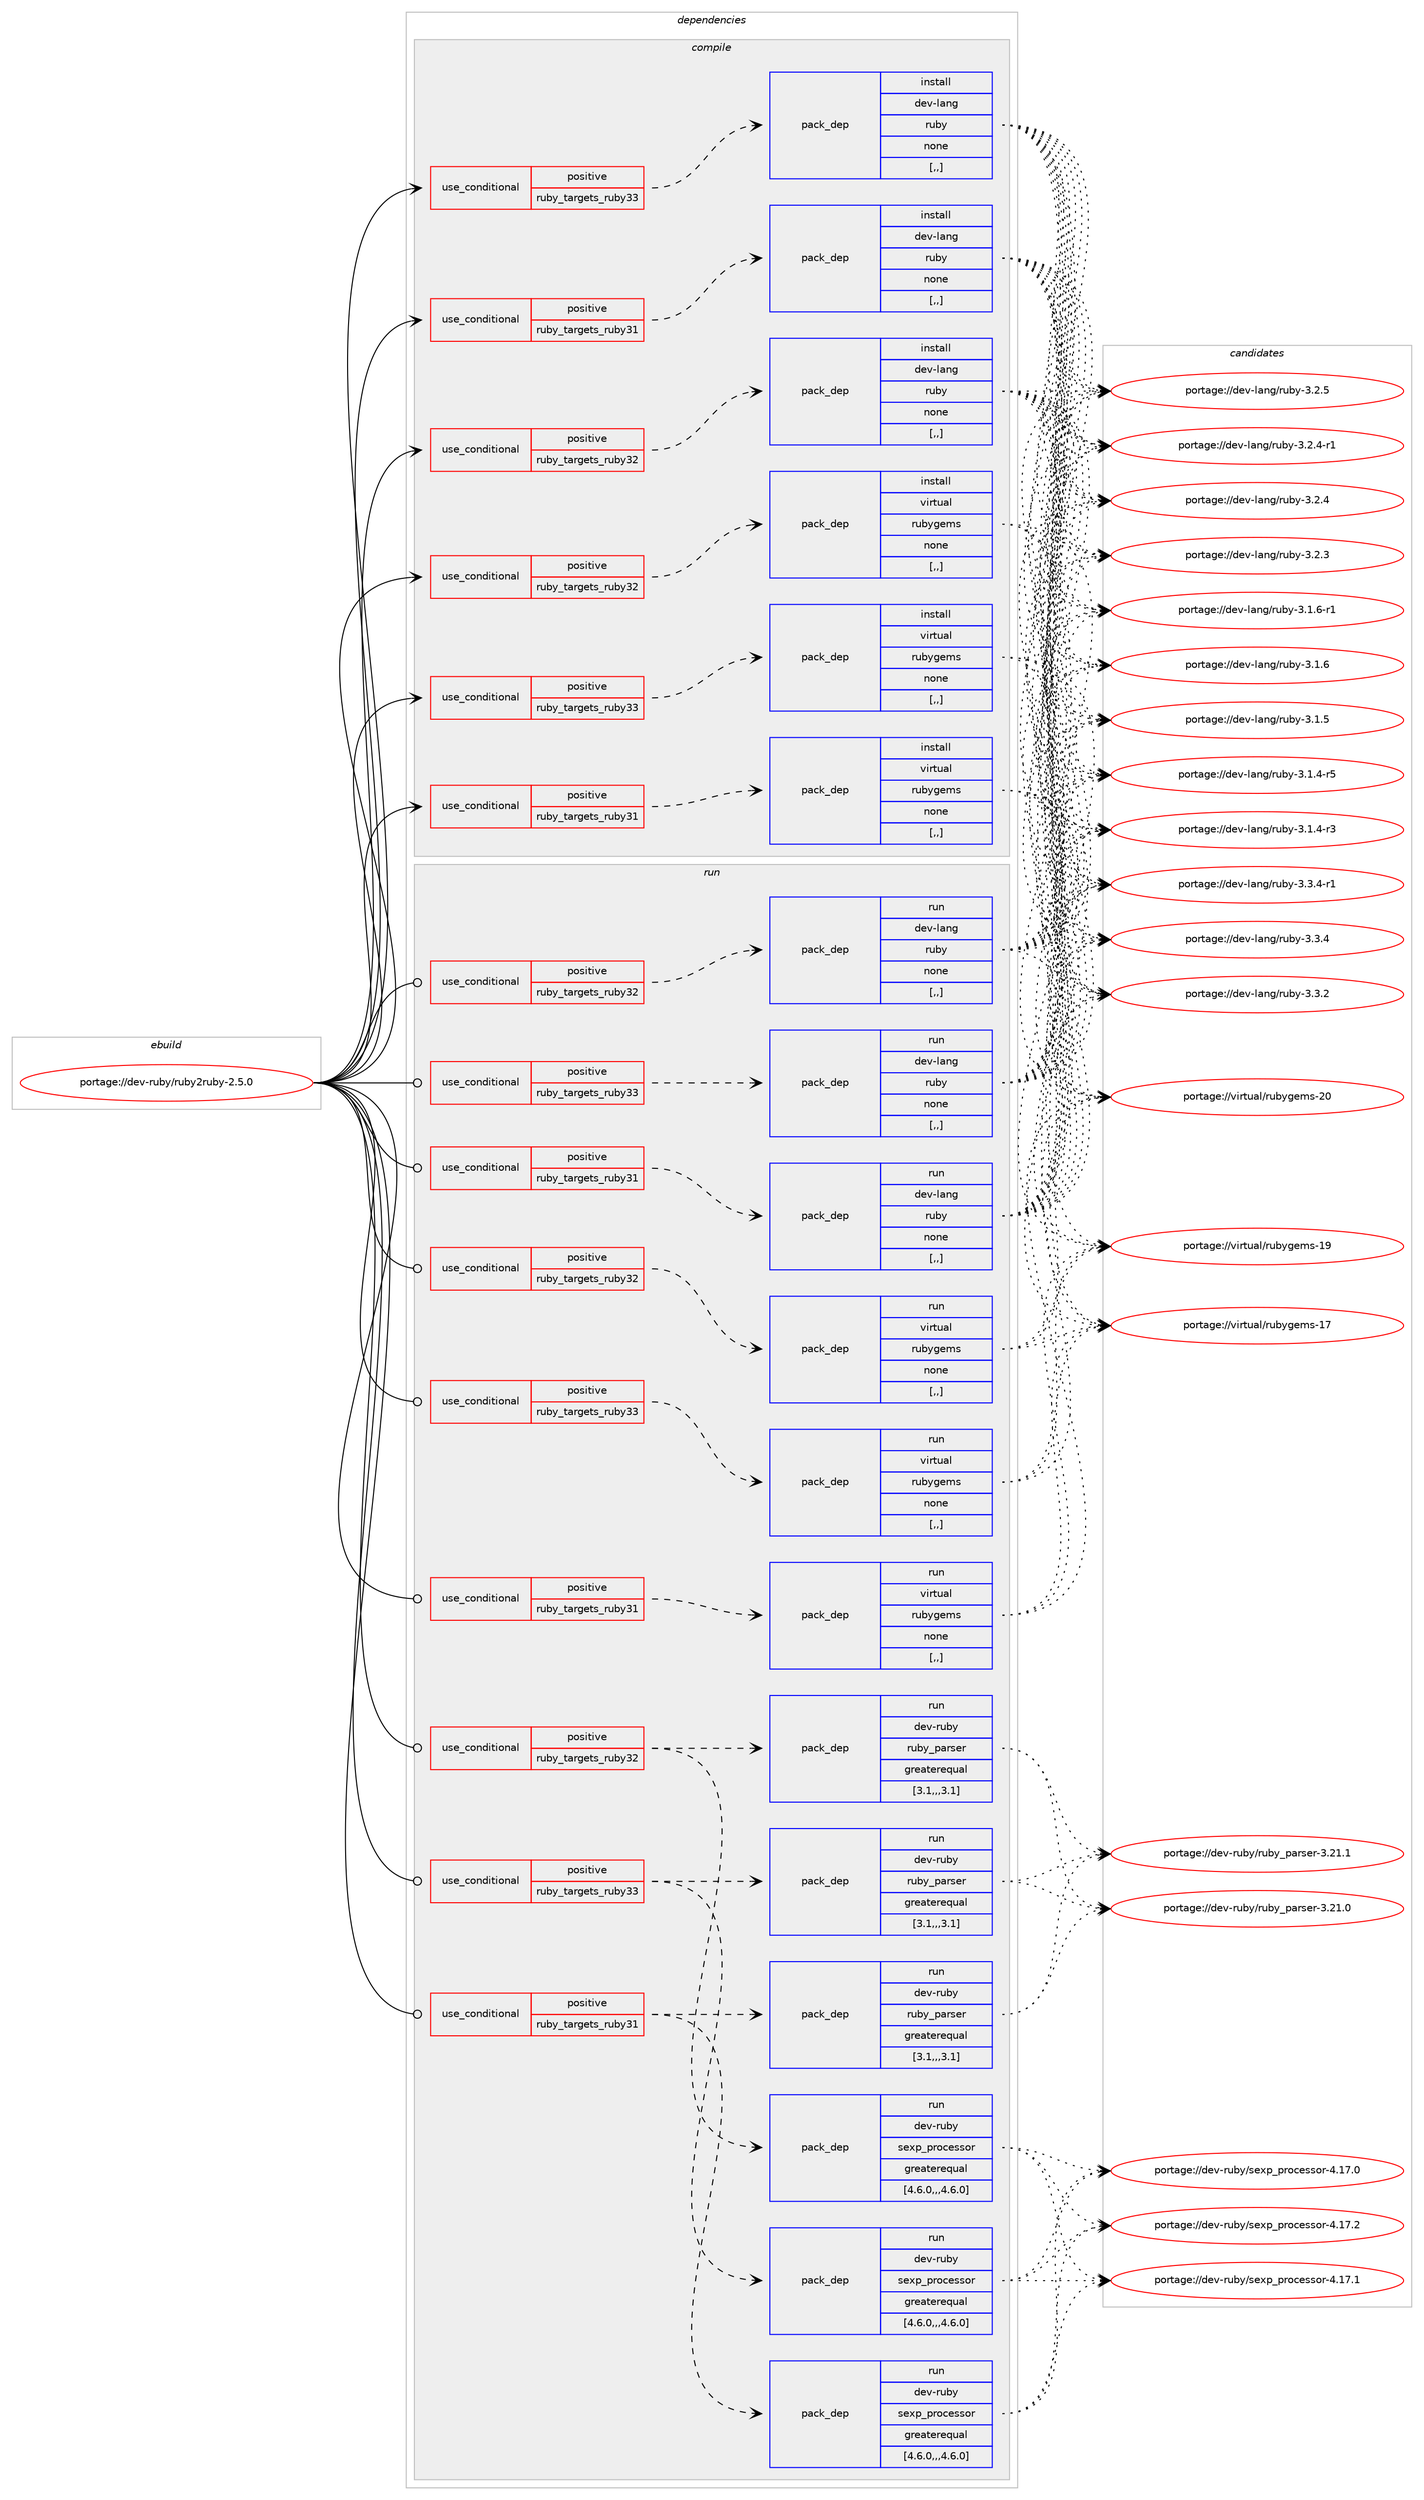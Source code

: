 digraph prolog {

# *************
# Graph options
# *************

newrank=true;
concentrate=true;
compound=true;
graph [rankdir=LR,fontname=Helvetica,fontsize=10,ranksep=1.5];#, ranksep=2.5, nodesep=0.2];
edge  [arrowhead=vee];
node  [fontname=Helvetica,fontsize=10];

# **********
# The ebuild
# **********

subgraph cluster_leftcol {
color=gray;
label=<<i>ebuild</i>>;
id [label="portage://dev-ruby/ruby2ruby-2.5.0", color=red, width=4, href="../dev-ruby/ruby2ruby-2.5.0.svg"];
}

# ****************
# The dependencies
# ****************

subgraph cluster_midcol {
color=gray;
label=<<i>dependencies</i>>;
subgraph cluster_compile {
fillcolor="#eeeeee";
style=filled;
label=<<i>compile</i>>;
subgraph cond55770 {
dependency201474 [label=<<TABLE BORDER="0" CELLBORDER="1" CELLSPACING="0" CELLPADDING="4"><TR><TD ROWSPAN="3" CELLPADDING="10">use_conditional</TD></TR><TR><TD>positive</TD></TR><TR><TD>ruby_targets_ruby31</TD></TR></TABLE>>, shape=none, color=red];
subgraph pack144322 {
dependency201475 [label=<<TABLE BORDER="0" CELLBORDER="1" CELLSPACING="0" CELLPADDING="4" WIDTH="220"><TR><TD ROWSPAN="6" CELLPADDING="30">pack_dep</TD></TR><TR><TD WIDTH="110">install</TD></TR><TR><TD>dev-lang</TD></TR><TR><TD>ruby</TD></TR><TR><TD>none</TD></TR><TR><TD>[,,]</TD></TR></TABLE>>, shape=none, color=blue];
}
dependency201474:e -> dependency201475:w [weight=20,style="dashed",arrowhead="vee"];
}
id:e -> dependency201474:w [weight=20,style="solid",arrowhead="vee"];
subgraph cond55771 {
dependency201476 [label=<<TABLE BORDER="0" CELLBORDER="1" CELLSPACING="0" CELLPADDING="4"><TR><TD ROWSPAN="3" CELLPADDING="10">use_conditional</TD></TR><TR><TD>positive</TD></TR><TR><TD>ruby_targets_ruby31</TD></TR></TABLE>>, shape=none, color=red];
subgraph pack144323 {
dependency201477 [label=<<TABLE BORDER="0" CELLBORDER="1" CELLSPACING="0" CELLPADDING="4" WIDTH="220"><TR><TD ROWSPAN="6" CELLPADDING="30">pack_dep</TD></TR><TR><TD WIDTH="110">install</TD></TR><TR><TD>virtual</TD></TR><TR><TD>rubygems</TD></TR><TR><TD>none</TD></TR><TR><TD>[,,]</TD></TR></TABLE>>, shape=none, color=blue];
}
dependency201476:e -> dependency201477:w [weight=20,style="dashed",arrowhead="vee"];
}
id:e -> dependency201476:w [weight=20,style="solid",arrowhead="vee"];
subgraph cond55772 {
dependency201478 [label=<<TABLE BORDER="0" CELLBORDER="1" CELLSPACING="0" CELLPADDING="4"><TR><TD ROWSPAN="3" CELLPADDING="10">use_conditional</TD></TR><TR><TD>positive</TD></TR><TR><TD>ruby_targets_ruby32</TD></TR></TABLE>>, shape=none, color=red];
subgraph pack144324 {
dependency201479 [label=<<TABLE BORDER="0" CELLBORDER="1" CELLSPACING="0" CELLPADDING="4" WIDTH="220"><TR><TD ROWSPAN="6" CELLPADDING="30">pack_dep</TD></TR><TR><TD WIDTH="110">install</TD></TR><TR><TD>dev-lang</TD></TR><TR><TD>ruby</TD></TR><TR><TD>none</TD></TR><TR><TD>[,,]</TD></TR></TABLE>>, shape=none, color=blue];
}
dependency201478:e -> dependency201479:w [weight=20,style="dashed",arrowhead="vee"];
}
id:e -> dependency201478:w [weight=20,style="solid",arrowhead="vee"];
subgraph cond55773 {
dependency201480 [label=<<TABLE BORDER="0" CELLBORDER="1" CELLSPACING="0" CELLPADDING="4"><TR><TD ROWSPAN="3" CELLPADDING="10">use_conditional</TD></TR><TR><TD>positive</TD></TR><TR><TD>ruby_targets_ruby32</TD></TR></TABLE>>, shape=none, color=red];
subgraph pack144325 {
dependency201481 [label=<<TABLE BORDER="0" CELLBORDER="1" CELLSPACING="0" CELLPADDING="4" WIDTH="220"><TR><TD ROWSPAN="6" CELLPADDING="30">pack_dep</TD></TR><TR><TD WIDTH="110">install</TD></TR><TR><TD>virtual</TD></TR><TR><TD>rubygems</TD></TR><TR><TD>none</TD></TR><TR><TD>[,,]</TD></TR></TABLE>>, shape=none, color=blue];
}
dependency201480:e -> dependency201481:w [weight=20,style="dashed",arrowhead="vee"];
}
id:e -> dependency201480:w [weight=20,style="solid",arrowhead="vee"];
subgraph cond55774 {
dependency201482 [label=<<TABLE BORDER="0" CELLBORDER="1" CELLSPACING="0" CELLPADDING="4"><TR><TD ROWSPAN="3" CELLPADDING="10">use_conditional</TD></TR><TR><TD>positive</TD></TR><TR><TD>ruby_targets_ruby33</TD></TR></TABLE>>, shape=none, color=red];
subgraph pack144326 {
dependency201483 [label=<<TABLE BORDER="0" CELLBORDER="1" CELLSPACING="0" CELLPADDING="4" WIDTH="220"><TR><TD ROWSPAN="6" CELLPADDING="30">pack_dep</TD></TR><TR><TD WIDTH="110">install</TD></TR><TR><TD>dev-lang</TD></TR><TR><TD>ruby</TD></TR><TR><TD>none</TD></TR><TR><TD>[,,]</TD></TR></TABLE>>, shape=none, color=blue];
}
dependency201482:e -> dependency201483:w [weight=20,style="dashed",arrowhead="vee"];
}
id:e -> dependency201482:w [weight=20,style="solid",arrowhead="vee"];
subgraph cond55775 {
dependency201484 [label=<<TABLE BORDER="0" CELLBORDER="1" CELLSPACING="0" CELLPADDING="4"><TR><TD ROWSPAN="3" CELLPADDING="10">use_conditional</TD></TR><TR><TD>positive</TD></TR><TR><TD>ruby_targets_ruby33</TD></TR></TABLE>>, shape=none, color=red];
subgraph pack144327 {
dependency201485 [label=<<TABLE BORDER="0" CELLBORDER="1" CELLSPACING="0" CELLPADDING="4" WIDTH="220"><TR><TD ROWSPAN="6" CELLPADDING="30">pack_dep</TD></TR><TR><TD WIDTH="110">install</TD></TR><TR><TD>virtual</TD></TR><TR><TD>rubygems</TD></TR><TR><TD>none</TD></TR><TR><TD>[,,]</TD></TR></TABLE>>, shape=none, color=blue];
}
dependency201484:e -> dependency201485:w [weight=20,style="dashed",arrowhead="vee"];
}
id:e -> dependency201484:w [weight=20,style="solid",arrowhead="vee"];
}
subgraph cluster_compileandrun {
fillcolor="#eeeeee";
style=filled;
label=<<i>compile and run</i>>;
}
subgraph cluster_run {
fillcolor="#eeeeee";
style=filled;
label=<<i>run</i>>;
subgraph cond55776 {
dependency201486 [label=<<TABLE BORDER="0" CELLBORDER="1" CELLSPACING="0" CELLPADDING="4"><TR><TD ROWSPAN="3" CELLPADDING="10">use_conditional</TD></TR><TR><TD>positive</TD></TR><TR><TD>ruby_targets_ruby31</TD></TR></TABLE>>, shape=none, color=red];
subgraph pack144328 {
dependency201487 [label=<<TABLE BORDER="0" CELLBORDER="1" CELLSPACING="0" CELLPADDING="4" WIDTH="220"><TR><TD ROWSPAN="6" CELLPADDING="30">pack_dep</TD></TR><TR><TD WIDTH="110">run</TD></TR><TR><TD>dev-lang</TD></TR><TR><TD>ruby</TD></TR><TR><TD>none</TD></TR><TR><TD>[,,]</TD></TR></TABLE>>, shape=none, color=blue];
}
dependency201486:e -> dependency201487:w [weight=20,style="dashed",arrowhead="vee"];
}
id:e -> dependency201486:w [weight=20,style="solid",arrowhead="odot"];
subgraph cond55777 {
dependency201488 [label=<<TABLE BORDER="0" CELLBORDER="1" CELLSPACING="0" CELLPADDING="4"><TR><TD ROWSPAN="3" CELLPADDING="10">use_conditional</TD></TR><TR><TD>positive</TD></TR><TR><TD>ruby_targets_ruby31</TD></TR></TABLE>>, shape=none, color=red];
subgraph pack144329 {
dependency201489 [label=<<TABLE BORDER="0" CELLBORDER="1" CELLSPACING="0" CELLPADDING="4" WIDTH="220"><TR><TD ROWSPAN="6" CELLPADDING="30">pack_dep</TD></TR><TR><TD WIDTH="110">run</TD></TR><TR><TD>dev-ruby</TD></TR><TR><TD>sexp_processor</TD></TR><TR><TD>greaterequal</TD></TR><TR><TD>[4.6.0,,,4.6.0]</TD></TR></TABLE>>, shape=none, color=blue];
}
dependency201488:e -> dependency201489:w [weight=20,style="dashed",arrowhead="vee"];
subgraph pack144330 {
dependency201490 [label=<<TABLE BORDER="0" CELLBORDER="1" CELLSPACING="0" CELLPADDING="4" WIDTH="220"><TR><TD ROWSPAN="6" CELLPADDING="30">pack_dep</TD></TR><TR><TD WIDTH="110">run</TD></TR><TR><TD>dev-ruby</TD></TR><TR><TD>ruby_parser</TD></TR><TR><TD>greaterequal</TD></TR><TR><TD>[3.1,,,3.1]</TD></TR></TABLE>>, shape=none, color=blue];
}
dependency201488:e -> dependency201490:w [weight=20,style="dashed",arrowhead="vee"];
}
id:e -> dependency201488:w [weight=20,style="solid",arrowhead="odot"];
subgraph cond55778 {
dependency201491 [label=<<TABLE BORDER="0" CELLBORDER="1" CELLSPACING="0" CELLPADDING="4"><TR><TD ROWSPAN="3" CELLPADDING="10">use_conditional</TD></TR><TR><TD>positive</TD></TR><TR><TD>ruby_targets_ruby31</TD></TR></TABLE>>, shape=none, color=red];
subgraph pack144331 {
dependency201492 [label=<<TABLE BORDER="0" CELLBORDER="1" CELLSPACING="0" CELLPADDING="4" WIDTH="220"><TR><TD ROWSPAN="6" CELLPADDING="30">pack_dep</TD></TR><TR><TD WIDTH="110">run</TD></TR><TR><TD>virtual</TD></TR><TR><TD>rubygems</TD></TR><TR><TD>none</TD></TR><TR><TD>[,,]</TD></TR></TABLE>>, shape=none, color=blue];
}
dependency201491:e -> dependency201492:w [weight=20,style="dashed",arrowhead="vee"];
}
id:e -> dependency201491:w [weight=20,style="solid",arrowhead="odot"];
subgraph cond55779 {
dependency201493 [label=<<TABLE BORDER="0" CELLBORDER="1" CELLSPACING="0" CELLPADDING="4"><TR><TD ROWSPAN="3" CELLPADDING="10">use_conditional</TD></TR><TR><TD>positive</TD></TR><TR><TD>ruby_targets_ruby32</TD></TR></TABLE>>, shape=none, color=red];
subgraph pack144332 {
dependency201494 [label=<<TABLE BORDER="0" CELLBORDER="1" CELLSPACING="0" CELLPADDING="4" WIDTH="220"><TR><TD ROWSPAN="6" CELLPADDING="30">pack_dep</TD></TR><TR><TD WIDTH="110">run</TD></TR><TR><TD>dev-lang</TD></TR><TR><TD>ruby</TD></TR><TR><TD>none</TD></TR><TR><TD>[,,]</TD></TR></TABLE>>, shape=none, color=blue];
}
dependency201493:e -> dependency201494:w [weight=20,style="dashed",arrowhead="vee"];
}
id:e -> dependency201493:w [weight=20,style="solid",arrowhead="odot"];
subgraph cond55780 {
dependency201495 [label=<<TABLE BORDER="0" CELLBORDER="1" CELLSPACING="0" CELLPADDING="4"><TR><TD ROWSPAN="3" CELLPADDING="10">use_conditional</TD></TR><TR><TD>positive</TD></TR><TR><TD>ruby_targets_ruby32</TD></TR></TABLE>>, shape=none, color=red];
subgraph pack144333 {
dependency201496 [label=<<TABLE BORDER="0" CELLBORDER="1" CELLSPACING="0" CELLPADDING="4" WIDTH="220"><TR><TD ROWSPAN="6" CELLPADDING="30">pack_dep</TD></TR><TR><TD WIDTH="110">run</TD></TR><TR><TD>dev-ruby</TD></TR><TR><TD>sexp_processor</TD></TR><TR><TD>greaterequal</TD></TR><TR><TD>[4.6.0,,,4.6.0]</TD></TR></TABLE>>, shape=none, color=blue];
}
dependency201495:e -> dependency201496:w [weight=20,style="dashed",arrowhead="vee"];
subgraph pack144334 {
dependency201497 [label=<<TABLE BORDER="0" CELLBORDER="1" CELLSPACING="0" CELLPADDING="4" WIDTH="220"><TR><TD ROWSPAN="6" CELLPADDING="30">pack_dep</TD></TR><TR><TD WIDTH="110">run</TD></TR><TR><TD>dev-ruby</TD></TR><TR><TD>ruby_parser</TD></TR><TR><TD>greaterequal</TD></TR><TR><TD>[3.1,,,3.1]</TD></TR></TABLE>>, shape=none, color=blue];
}
dependency201495:e -> dependency201497:w [weight=20,style="dashed",arrowhead="vee"];
}
id:e -> dependency201495:w [weight=20,style="solid",arrowhead="odot"];
subgraph cond55781 {
dependency201498 [label=<<TABLE BORDER="0" CELLBORDER="1" CELLSPACING="0" CELLPADDING="4"><TR><TD ROWSPAN="3" CELLPADDING="10">use_conditional</TD></TR><TR><TD>positive</TD></TR><TR><TD>ruby_targets_ruby32</TD></TR></TABLE>>, shape=none, color=red];
subgraph pack144335 {
dependency201499 [label=<<TABLE BORDER="0" CELLBORDER="1" CELLSPACING="0" CELLPADDING="4" WIDTH="220"><TR><TD ROWSPAN="6" CELLPADDING="30">pack_dep</TD></TR><TR><TD WIDTH="110">run</TD></TR><TR><TD>virtual</TD></TR><TR><TD>rubygems</TD></TR><TR><TD>none</TD></TR><TR><TD>[,,]</TD></TR></TABLE>>, shape=none, color=blue];
}
dependency201498:e -> dependency201499:w [weight=20,style="dashed",arrowhead="vee"];
}
id:e -> dependency201498:w [weight=20,style="solid",arrowhead="odot"];
subgraph cond55782 {
dependency201500 [label=<<TABLE BORDER="0" CELLBORDER="1" CELLSPACING="0" CELLPADDING="4"><TR><TD ROWSPAN="3" CELLPADDING="10">use_conditional</TD></TR><TR><TD>positive</TD></TR><TR><TD>ruby_targets_ruby33</TD></TR></TABLE>>, shape=none, color=red];
subgraph pack144336 {
dependency201501 [label=<<TABLE BORDER="0" CELLBORDER="1" CELLSPACING="0" CELLPADDING="4" WIDTH="220"><TR><TD ROWSPAN="6" CELLPADDING="30">pack_dep</TD></TR><TR><TD WIDTH="110">run</TD></TR><TR><TD>dev-lang</TD></TR><TR><TD>ruby</TD></TR><TR><TD>none</TD></TR><TR><TD>[,,]</TD></TR></TABLE>>, shape=none, color=blue];
}
dependency201500:e -> dependency201501:w [weight=20,style="dashed",arrowhead="vee"];
}
id:e -> dependency201500:w [weight=20,style="solid",arrowhead="odot"];
subgraph cond55783 {
dependency201502 [label=<<TABLE BORDER="0" CELLBORDER="1" CELLSPACING="0" CELLPADDING="4"><TR><TD ROWSPAN="3" CELLPADDING="10">use_conditional</TD></TR><TR><TD>positive</TD></TR><TR><TD>ruby_targets_ruby33</TD></TR></TABLE>>, shape=none, color=red];
subgraph pack144337 {
dependency201503 [label=<<TABLE BORDER="0" CELLBORDER="1" CELLSPACING="0" CELLPADDING="4" WIDTH="220"><TR><TD ROWSPAN="6" CELLPADDING="30">pack_dep</TD></TR><TR><TD WIDTH="110">run</TD></TR><TR><TD>dev-ruby</TD></TR><TR><TD>sexp_processor</TD></TR><TR><TD>greaterequal</TD></TR><TR><TD>[4.6.0,,,4.6.0]</TD></TR></TABLE>>, shape=none, color=blue];
}
dependency201502:e -> dependency201503:w [weight=20,style="dashed",arrowhead="vee"];
subgraph pack144338 {
dependency201504 [label=<<TABLE BORDER="0" CELLBORDER="1" CELLSPACING="0" CELLPADDING="4" WIDTH="220"><TR><TD ROWSPAN="6" CELLPADDING="30">pack_dep</TD></TR><TR><TD WIDTH="110">run</TD></TR><TR><TD>dev-ruby</TD></TR><TR><TD>ruby_parser</TD></TR><TR><TD>greaterequal</TD></TR><TR><TD>[3.1,,,3.1]</TD></TR></TABLE>>, shape=none, color=blue];
}
dependency201502:e -> dependency201504:w [weight=20,style="dashed",arrowhead="vee"];
}
id:e -> dependency201502:w [weight=20,style="solid",arrowhead="odot"];
subgraph cond55784 {
dependency201505 [label=<<TABLE BORDER="0" CELLBORDER="1" CELLSPACING="0" CELLPADDING="4"><TR><TD ROWSPAN="3" CELLPADDING="10">use_conditional</TD></TR><TR><TD>positive</TD></TR><TR><TD>ruby_targets_ruby33</TD></TR></TABLE>>, shape=none, color=red];
subgraph pack144339 {
dependency201506 [label=<<TABLE BORDER="0" CELLBORDER="1" CELLSPACING="0" CELLPADDING="4" WIDTH="220"><TR><TD ROWSPAN="6" CELLPADDING="30">pack_dep</TD></TR><TR><TD WIDTH="110">run</TD></TR><TR><TD>virtual</TD></TR><TR><TD>rubygems</TD></TR><TR><TD>none</TD></TR><TR><TD>[,,]</TD></TR></TABLE>>, shape=none, color=blue];
}
dependency201505:e -> dependency201506:w [weight=20,style="dashed",arrowhead="vee"];
}
id:e -> dependency201505:w [weight=20,style="solid",arrowhead="odot"];
}
}

# **************
# The candidates
# **************

subgraph cluster_choices {
rank=same;
color=gray;
label=<<i>candidates</i>>;

subgraph choice144322 {
color=black;
nodesep=1;
choice100101118451089711010347114117981214551465146524511449 [label="portage://dev-lang/ruby-3.3.4-r1", color=red, width=4,href="../dev-lang/ruby-3.3.4-r1.svg"];
choice10010111845108971101034711411798121455146514652 [label="portage://dev-lang/ruby-3.3.4", color=red, width=4,href="../dev-lang/ruby-3.3.4.svg"];
choice10010111845108971101034711411798121455146514650 [label="portage://dev-lang/ruby-3.3.2", color=red, width=4,href="../dev-lang/ruby-3.3.2.svg"];
choice10010111845108971101034711411798121455146504653 [label="portage://dev-lang/ruby-3.2.5", color=red, width=4,href="../dev-lang/ruby-3.2.5.svg"];
choice100101118451089711010347114117981214551465046524511449 [label="portage://dev-lang/ruby-3.2.4-r1", color=red, width=4,href="../dev-lang/ruby-3.2.4-r1.svg"];
choice10010111845108971101034711411798121455146504652 [label="portage://dev-lang/ruby-3.2.4", color=red, width=4,href="../dev-lang/ruby-3.2.4.svg"];
choice10010111845108971101034711411798121455146504651 [label="portage://dev-lang/ruby-3.2.3", color=red, width=4,href="../dev-lang/ruby-3.2.3.svg"];
choice100101118451089711010347114117981214551464946544511449 [label="portage://dev-lang/ruby-3.1.6-r1", color=red, width=4,href="../dev-lang/ruby-3.1.6-r1.svg"];
choice10010111845108971101034711411798121455146494654 [label="portage://dev-lang/ruby-3.1.6", color=red, width=4,href="../dev-lang/ruby-3.1.6.svg"];
choice10010111845108971101034711411798121455146494653 [label="portage://dev-lang/ruby-3.1.5", color=red, width=4,href="../dev-lang/ruby-3.1.5.svg"];
choice100101118451089711010347114117981214551464946524511453 [label="portage://dev-lang/ruby-3.1.4-r5", color=red, width=4,href="../dev-lang/ruby-3.1.4-r5.svg"];
choice100101118451089711010347114117981214551464946524511451 [label="portage://dev-lang/ruby-3.1.4-r3", color=red, width=4,href="../dev-lang/ruby-3.1.4-r3.svg"];
dependency201475:e -> choice100101118451089711010347114117981214551465146524511449:w [style=dotted,weight="100"];
dependency201475:e -> choice10010111845108971101034711411798121455146514652:w [style=dotted,weight="100"];
dependency201475:e -> choice10010111845108971101034711411798121455146514650:w [style=dotted,weight="100"];
dependency201475:e -> choice10010111845108971101034711411798121455146504653:w [style=dotted,weight="100"];
dependency201475:e -> choice100101118451089711010347114117981214551465046524511449:w [style=dotted,weight="100"];
dependency201475:e -> choice10010111845108971101034711411798121455146504652:w [style=dotted,weight="100"];
dependency201475:e -> choice10010111845108971101034711411798121455146504651:w [style=dotted,weight="100"];
dependency201475:e -> choice100101118451089711010347114117981214551464946544511449:w [style=dotted,weight="100"];
dependency201475:e -> choice10010111845108971101034711411798121455146494654:w [style=dotted,weight="100"];
dependency201475:e -> choice10010111845108971101034711411798121455146494653:w [style=dotted,weight="100"];
dependency201475:e -> choice100101118451089711010347114117981214551464946524511453:w [style=dotted,weight="100"];
dependency201475:e -> choice100101118451089711010347114117981214551464946524511451:w [style=dotted,weight="100"];
}
subgraph choice144323 {
color=black;
nodesep=1;
choice118105114116117971084711411798121103101109115455048 [label="portage://virtual/rubygems-20", color=red, width=4,href="../virtual/rubygems-20.svg"];
choice118105114116117971084711411798121103101109115454957 [label="portage://virtual/rubygems-19", color=red, width=4,href="../virtual/rubygems-19.svg"];
choice118105114116117971084711411798121103101109115454955 [label="portage://virtual/rubygems-17", color=red, width=4,href="../virtual/rubygems-17.svg"];
dependency201477:e -> choice118105114116117971084711411798121103101109115455048:w [style=dotted,weight="100"];
dependency201477:e -> choice118105114116117971084711411798121103101109115454957:w [style=dotted,weight="100"];
dependency201477:e -> choice118105114116117971084711411798121103101109115454955:w [style=dotted,weight="100"];
}
subgraph choice144324 {
color=black;
nodesep=1;
choice100101118451089711010347114117981214551465146524511449 [label="portage://dev-lang/ruby-3.3.4-r1", color=red, width=4,href="../dev-lang/ruby-3.3.4-r1.svg"];
choice10010111845108971101034711411798121455146514652 [label="portage://dev-lang/ruby-3.3.4", color=red, width=4,href="../dev-lang/ruby-3.3.4.svg"];
choice10010111845108971101034711411798121455146514650 [label="portage://dev-lang/ruby-3.3.2", color=red, width=4,href="../dev-lang/ruby-3.3.2.svg"];
choice10010111845108971101034711411798121455146504653 [label="portage://dev-lang/ruby-3.2.5", color=red, width=4,href="../dev-lang/ruby-3.2.5.svg"];
choice100101118451089711010347114117981214551465046524511449 [label="portage://dev-lang/ruby-3.2.4-r1", color=red, width=4,href="../dev-lang/ruby-3.2.4-r1.svg"];
choice10010111845108971101034711411798121455146504652 [label="portage://dev-lang/ruby-3.2.4", color=red, width=4,href="../dev-lang/ruby-3.2.4.svg"];
choice10010111845108971101034711411798121455146504651 [label="portage://dev-lang/ruby-3.2.3", color=red, width=4,href="../dev-lang/ruby-3.2.3.svg"];
choice100101118451089711010347114117981214551464946544511449 [label="portage://dev-lang/ruby-3.1.6-r1", color=red, width=4,href="../dev-lang/ruby-3.1.6-r1.svg"];
choice10010111845108971101034711411798121455146494654 [label="portage://dev-lang/ruby-3.1.6", color=red, width=4,href="../dev-lang/ruby-3.1.6.svg"];
choice10010111845108971101034711411798121455146494653 [label="portage://dev-lang/ruby-3.1.5", color=red, width=4,href="../dev-lang/ruby-3.1.5.svg"];
choice100101118451089711010347114117981214551464946524511453 [label="portage://dev-lang/ruby-3.1.4-r5", color=red, width=4,href="../dev-lang/ruby-3.1.4-r5.svg"];
choice100101118451089711010347114117981214551464946524511451 [label="portage://dev-lang/ruby-3.1.4-r3", color=red, width=4,href="../dev-lang/ruby-3.1.4-r3.svg"];
dependency201479:e -> choice100101118451089711010347114117981214551465146524511449:w [style=dotted,weight="100"];
dependency201479:e -> choice10010111845108971101034711411798121455146514652:w [style=dotted,weight="100"];
dependency201479:e -> choice10010111845108971101034711411798121455146514650:w [style=dotted,weight="100"];
dependency201479:e -> choice10010111845108971101034711411798121455146504653:w [style=dotted,weight="100"];
dependency201479:e -> choice100101118451089711010347114117981214551465046524511449:w [style=dotted,weight="100"];
dependency201479:e -> choice10010111845108971101034711411798121455146504652:w [style=dotted,weight="100"];
dependency201479:e -> choice10010111845108971101034711411798121455146504651:w [style=dotted,weight="100"];
dependency201479:e -> choice100101118451089711010347114117981214551464946544511449:w [style=dotted,weight="100"];
dependency201479:e -> choice10010111845108971101034711411798121455146494654:w [style=dotted,weight="100"];
dependency201479:e -> choice10010111845108971101034711411798121455146494653:w [style=dotted,weight="100"];
dependency201479:e -> choice100101118451089711010347114117981214551464946524511453:w [style=dotted,weight="100"];
dependency201479:e -> choice100101118451089711010347114117981214551464946524511451:w [style=dotted,weight="100"];
}
subgraph choice144325 {
color=black;
nodesep=1;
choice118105114116117971084711411798121103101109115455048 [label="portage://virtual/rubygems-20", color=red, width=4,href="../virtual/rubygems-20.svg"];
choice118105114116117971084711411798121103101109115454957 [label="portage://virtual/rubygems-19", color=red, width=4,href="../virtual/rubygems-19.svg"];
choice118105114116117971084711411798121103101109115454955 [label="portage://virtual/rubygems-17", color=red, width=4,href="../virtual/rubygems-17.svg"];
dependency201481:e -> choice118105114116117971084711411798121103101109115455048:w [style=dotted,weight="100"];
dependency201481:e -> choice118105114116117971084711411798121103101109115454957:w [style=dotted,weight="100"];
dependency201481:e -> choice118105114116117971084711411798121103101109115454955:w [style=dotted,weight="100"];
}
subgraph choice144326 {
color=black;
nodesep=1;
choice100101118451089711010347114117981214551465146524511449 [label="portage://dev-lang/ruby-3.3.4-r1", color=red, width=4,href="../dev-lang/ruby-3.3.4-r1.svg"];
choice10010111845108971101034711411798121455146514652 [label="portage://dev-lang/ruby-3.3.4", color=red, width=4,href="../dev-lang/ruby-3.3.4.svg"];
choice10010111845108971101034711411798121455146514650 [label="portage://dev-lang/ruby-3.3.2", color=red, width=4,href="../dev-lang/ruby-3.3.2.svg"];
choice10010111845108971101034711411798121455146504653 [label="portage://dev-lang/ruby-3.2.5", color=red, width=4,href="../dev-lang/ruby-3.2.5.svg"];
choice100101118451089711010347114117981214551465046524511449 [label="portage://dev-lang/ruby-3.2.4-r1", color=red, width=4,href="../dev-lang/ruby-3.2.4-r1.svg"];
choice10010111845108971101034711411798121455146504652 [label="portage://dev-lang/ruby-3.2.4", color=red, width=4,href="../dev-lang/ruby-3.2.4.svg"];
choice10010111845108971101034711411798121455146504651 [label="portage://dev-lang/ruby-3.2.3", color=red, width=4,href="../dev-lang/ruby-3.2.3.svg"];
choice100101118451089711010347114117981214551464946544511449 [label="portage://dev-lang/ruby-3.1.6-r1", color=red, width=4,href="../dev-lang/ruby-3.1.6-r1.svg"];
choice10010111845108971101034711411798121455146494654 [label="portage://dev-lang/ruby-3.1.6", color=red, width=4,href="../dev-lang/ruby-3.1.6.svg"];
choice10010111845108971101034711411798121455146494653 [label="portage://dev-lang/ruby-3.1.5", color=red, width=4,href="../dev-lang/ruby-3.1.5.svg"];
choice100101118451089711010347114117981214551464946524511453 [label="portage://dev-lang/ruby-3.1.4-r5", color=red, width=4,href="../dev-lang/ruby-3.1.4-r5.svg"];
choice100101118451089711010347114117981214551464946524511451 [label="portage://dev-lang/ruby-3.1.4-r3", color=red, width=4,href="../dev-lang/ruby-3.1.4-r3.svg"];
dependency201483:e -> choice100101118451089711010347114117981214551465146524511449:w [style=dotted,weight="100"];
dependency201483:e -> choice10010111845108971101034711411798121455146514652:w [style=dotted,weight="100"];
dependency201483:e -> choice10010111845108971101034711411798121455146514650:w [style=dotted,weight="100"];
dependency201483:e -> choice10010111845108971101034711411798121455146504653:w [style=dotted,weight="100"];
dependency201483:e -> choice100101118451089711010347114117981214551465046524511449:w [style=dotted,weight="100"];
dependency201483:e -> choice10010111845108971101034711411798121455146504652:w [style=dotted,weight="100"];
dependency201483:e -> choice10010111845108971101034711411798121455146504651:w [style=dotted,weight="100"];
dependency201483:e -> choice100101118451089711010347114117981214551464946544511449:w [style=dotted,weight="100"];
dependency201483:e -> choice10010111845108971101034711411798121455146494654:w [style=dotted,weight="100"];
dependency201483:e -> choice10010111845108971101034711411798121455146494653:w [style=dotted,weight="100"];
dependency201483:e -> choice100101118451089711010347114117981214551464946524511453:w [style=dotted,weight="100"];
dependency201483:e -> choice100101118451089711010347114117981214551464946524511451:w [style=dotted,weight="100"];
}
subgraph choice144327 {
color=black;
nodesep=1;
choice118105114116117971084711411798121103101109115455048 [label="portage://virtual/rubygems-20", color=red, width=4,href="../virtual/rubygems-20.svg"];
choice118105114116117971084711411798121103101109115454957 [label="portage://virtual/rubygems-19", color=red, width=4,href="../virtual/rubygems-19.svg"];
choice118105114116117971084711411798121103101109115454955 [label="portage://virtual/rubygems-17", color=red, width=4,href="../virtual/rubygems-17.svg"];
dependency201485:e -> choice118105114116117971084711411798121103101109115455048:w [style=dotted,weight="100"];
dependency201485:e -> choice118105114116117971084711411798121103101109115454957:w [style=dotted,weight="100"];
dependency201485:e -> choice118105114116117971084711411798121103101109115454955:w [style=dotted,weight="100"];
}
subgraph choice144328 {
color=black;
nodesep=1;
choice100101118451089711010347114117981214551465146524511449 [label="portage://dev-lang/ruby-3.3.4-r1", color=red, width=4,href="../dev-lang/ruby-3.3.4-r1.svg"];
choice10010111845108971101034711411798121455146514652 [label="portage://dev-lang/ruby-3.3.4", color=red, width=4,href="../dev-lang/ruby-3.3.4.svg"];
choice10010111845108971101034711411798121455146514650 [label="portage://dev-lang/ruby-3.3.2", color=red, width=4,href="../dev-lang/ruby-3.3.2.svg"];
choice10010111845108971101034711411798121455146504653 [label="portage://dev-lang/ruby-3.2.5", color=red, width=4,href="../dev-lang/ruby-3.2.5.svg"];
choice100101118451089711010347114117981214551465046524511449 [label="portage://dev-lang/ruby-3.2.4-r1", color=red, width=4,href="../dev-lang/ruby-3.2.4-r1.svg"];
choice10010111845108971101034711411798121455146504652 [label="portage://dev-lang/ruby-3.2.4", color=red, width=4,href="../dev-lang/ruby-3.2.4.svg"];
choice10010111845108971101034711411798121455146504651 [label="portage://dev-lang/ruby-3.2.3", color=red, width=4,href="../dev-lang/ruby-3.2.3.svg"];
choice100101118451089711010347114117981214551464946544511449 [label="portage://dev-lang/ruby-3.1.6-r1", color=red, width=4,href="../dev-lang/ruby-3.1.6-r1.svg"];
choice10010111845108971101034711411798121455146494654 [label="portage://dev-lang/ruby-3.1.6", color=red, width=4,href="../dev-lang/ruby-3.1.6.svg"];
choice10010111845108971101034711411798121455146494653 [label="portage://dev-lang/ruby-3.1.5", color=red, width=4,href="../dev-lang/ruby-3.1.5.svg"];
choice100101118451089711010347114117981214551464946524511453 [label="portage://dev-lang/ruby-3.1.4-r5", color=red, width=4,href="../dev-lang/ruby-3.1.4-r5.svg"];
choice100101118451089711010347114117981214551464946524511451 [label="portage://dev-lang/ruby-3.1.4-r3", color=red, width=4,href="../dev-lang/ruby-3.1.4-r3.svg"];
dependency201487:e -> choice100101118451089711010347114117981214551465146524511449:w [style=dotted,weight="100"];
dependency201487:e -> choice10010111845108971101034711411798121455146514652:w [style=dotted,weight="100"];
dependency201487:e -> choice10010111845108971101034711411798121455146514650:w [style=dotted,weight="100"];
dependency201487:e -> choice10010111845108971101034711411798121455146504653:w [style=dotted,weight="100"];
dependency201487:e -> choice100101118451089711010347114117981214551465046524511449:w [style=dotted,weight="100"];
dependency201487:e -> choice10010111845108971101034711411798121455146504652:w [style=dotted,weight="100"];
dependency201487:e -> choice10010111845108971101034711411798121455146504651:w [style=dotted,weight="100"];
dependency201487:e -> choice100101118451089711010347114117981214551464946544511449:w [style=dotted,weight="100"];
dependency201487:e -> choice10010111845108971101034711411798121455146494654:w [style=dotted,weight="100"];
dependency201487:e -> choice10010111845108971101034711411798121455146494653:w [style=dotted,weight="100"];
dependency201487:e -> choice100101118451089711010347114117981214551464946524511453:w [style=dotted,weight="100"];
dependency201487:e -> choice100101118451089711010347114117981214551464946524511451:w [style=dotted,weight="100"];
}
subgraph choice144329 {
color=black;
nodesep=1;
choice100101118451141179812147115101120112951121141119910111511511111445524649554650 [label="portage://dev-ruby/sexp_processor-4.17.2", color=red, width=4,href="../dev-ruby/sexp_processor-4.17.2.svg"];
choice100101118451141179812147115101120112951121141119910111511511111445524649554649 [label="portage://dev-ruby/sexp_processor-4.17.1", color=red, width=4,href="../dev-ruby/sexp_processor-4.17.1.svg"];
choice100101118451141179812147115101120112951121141119910111511511111445524649554648 [label="portage://dev-ruby/sexp_processor-4.17.0", color=red, width=4,href="../dev-ruby/sexp_processor-4.17.0.svg"];
dependency201489:e -> choice100101118451141179812147115101120112951121141119910111511511111445524649554650:w [style=dotted,weight="100"];
dependency201489:e -> choice100101118451141179812147115101120112951121141119910111511511111445524649554649:w [style=dotted,weight="100"];
dependency201489:e -> choice100101118451141179812147115101120112951121141119910111511511111445524649554648:w [style=dotted,weight="100"];
}
subgraph choice144330 {
color=black;
nodesep=1;
choice10010111845114117981214711411798121951129711411510111445514650494649 [label="portage://dev-ruby/ruby_parser-3.21.1", color=red, width=4,href="../dev-ruby/ruby_parser-3.21.1.svg"];
choice10010111845114117981214711411798121951129711411510111445514650494648 [label="portage://dev-ruby/ruby_parser-3.21.0", color=red, width=4,href="../dev-ruby/ruby_parser-3.21.0.svg"];
dependency201490:e -> choice10010111845114117981214711411798121951129711411510111445514650494649:w [style=dotted,weight="100"];
dependency201490:e -> choice10010111845114117981214711411798121951129711411510111445514650494648:w [style=dotted,weight="100"];
}
subgraph choice144331 {
color=black;
nodesep=1;
choice118105114116117971084711411798121103101109115455048 [label="portage://virtual/rubygems-20", color=red, width=4,href="../virtual/rubygems-20.svg"];
choice118105114116117971084711411798121103101109115454957 [label="portage://virtual/rubygems-19", color=red, width=4,href="../virtual/rubygems-19.svg"];
choice118105114116117971084711411798121103101109115454955 [label="portage://virtual/rubygems-17", color=red, width=4,href="../virtual/rubygems-17.svg"];
dependency201492:e -> choice118105114116117971084711411798121103101109115455048:w [style=dotted,weight="100"];
dependency201492:e -> choice118105114116117971084711411798121103101109115454957:w [style=dotted,weight="100"];
dependency201492:e -> choice118105114116117971084711411798121103101109115454955:w [style=dotted,weight="100"];
}
subgraph choice144332 {
color=black;
nodesep=1;
choice100101118451089711010347114117981214551465146524511449 [label="portage://dev-lang/ruby-3.3.4-r1", color=red, width=4,href="../dev-lang/ruby-3.3.4-r1.svg"];
choice10010111845108971101034711411798121455146514652 [label="portage://dev-lang/ruby-3.3.4", color=red, width=4,href="../dev-lang/ruby-3.3.4.svg"];
choice10010111845108971101034711411798121455146514650 [label="portage://dev-lang/ruby-3.3.2", color=red, width=4,href="../dev-lang/ruby-3.3.2.svg"];
choice10010111845108971101034711411798121455146504653 [label="portage://dev-lang/ruby-3.2.5", color=red, width=4,href="../dev-lang/ruby-3.2.5.svg"];
choice100101118451089711010347114117981214551465046524511449 [label="portage://dev-lang/ruby-3.2.4-r1", color=red, width=4,href="../dev-lang/ruby-3.2.4-r1.svg"];
choice10010111845108971101034711411798121455146504652 [label="portage://dev-lang/ruby-3.2.4", color=red, width=4,href="../dev-lang/ruby-3.2.4.svg"];
choice10010111845108971101034711411798121455146504651 [label="portage://dev-lang/ruby-3.2.3", color=red, width=4,href="../dev-lang/ruby-3.2.3.svg"];
choice100101118451089711010347114117981214551464946544511449 [label="portage://dev-lang/ruby-3.1.6-r1", color=red, width=4,href="../dev-lang/ruby-3.1.6-r1.svg"];
choice10010111845108971101034711411798121455146494654 [label="portage://dev-lang/ruby-3.1.6", color=red, width=4,href="../dev-lang/ruby-3.1.6.svg"];
choice10010111845108971101034711411798121455146494653 [label="portage://dev-lang/ruby-3.1.5", color=red, width=4,href="../dev-lang/ruby-3.1.5.svg"];
choice100101118451089711010347114117981214551464946524511453 [label="portage://dev-lang/ruby-3.1.4-r5", color=red, width=4,href="../dev-lang/ruby-3.1.4-r5.svg"];
choice100101118451089711010347114117981214551464946524511451 [label="portage://dev-lang/ruby-3.1.4-r3", color=red, width=4,href="../dev-lang/ruby-3.1.4-r3.svg"];
dependency201494:e -> choice100101118451089711010347114117981214551465146524511449:w [style=dotted,weight="100"];
dependency201494:e -> choice10010111845108971101034711411798121455146514652:w [style=dotted,weight="100"];
dependency201494:e -> choice10010111845108971101034711411798121455146514650:w [style=dotted,weight="100"];
dependency201494:e -> choice10010111845108971101034711411798121455146504653:w [style=dotted,weight="100"];
dependency201494:e -> choice100101118451089711010347114117981214551465046524511449:w [style=dotted,weight="100"];
dependency201494:e -> choice10010111845108971101034711411798121455146504652:w [style=dotted,weight="100"];
dependency201494:e -> choice10010111845108971101034711411798121455146504651:w [style=dotted,weight="100"];
dependency201494:e -> choice100101118451089711010347114117981214551464946544511449:w [style=dotted,weight="100"];
dependency201494:e -> choice10010111845108971101034711411798121455146494654:w [style=dotted,weight="100"];
dependency201494:e -> choice10010111845108971101034711411798121455146494653:w [style=dotted,weight="100"];
dependency201494:e -> choice100101118451089711010347114117981214551464946524511453:w [style=dotted,weight="100"];
dependency201494:e -> choice100101118451089711010347114117981214551464946524511451:w [style=dotted,weight="100"];
}
subgraph choice144333 {
color=black;
nodesep=1;
choice100101118451141179812147115101120112951121141119910111511511111445524649554650 [label="portage://dev-ruby/sexp_processor-4.17.2", color=red, width=4,href="../dev-ruby/sexp_processor-4.17.2.svg"];
choice100101118451141179812147115101120112951121141119910111511511111445524649554649 [label="portage://dev-ruby/sexp_processor-4.17.1", color=red, width=4,href="../dev-ruby/sexp_processor-4.17.1.svg"];
choice100101118451141179812147115101120112951121141119910111511511111445524649554648 [label="portage://dev-ruby/sexp_processor-4.17.0", color=red, width=4,href="../dev-ruby/sexp_processor-4.17.0.svg"];
dependency201496:e -> choice100101118451141179812147115101120112951121141119910111511511111445524649554650:w [style=dotted,weight="100"];
dependency201496:e -> choice100101118451141179812147115101120112951121141119910111511511111445524649554649:w [style=dotted,weight="100"];
dependency201496:e -> choice100101118451141179812147115101120112951121141119910111511511111445524649554648:w [style=dotted,weight="100"];
}
subgraph choice144334 {
color=black;
nodesep=1;
choice10010111845114117981214711411798121951129711411510111445514650494649 [label="portage://dev-ruby/ruby_parser-3.21.1", color=red, width=4,href="../dev-ruby/ruby_parser-3.21.1.svg"];
choice10010111845114117981214711411798121951129711411510111445514650494648 [label="portage://dev-ruby/ruby_parser-3.21.0", color=red, width=4,href="../dev-ruby/ruby_parser-3.21.0.svg"];
dependency201497:e -> choice10010111845114117981214711411798121951129711411510111445514650494649:w [style=dotted,weight="100"];
dependency201497:e -> choice10010111845114117981214711411798121951129711411510111445514650494648:w [style=dotted,weight="100"];
}
subgraph choice144335 {
color=black;
nodesep=1;
choice118105114116117971084711411798121103101109115455048 [label="portage://virtual/rubygems-20", color=red, width=4,href="../virtual/rubygems-20.svg"];
choice118105114116117971084711411798121103101109115454957 [label="portage://virtual/rubygems-19", color=red, width=4,href="../virtual/rubygems-19.svg"];
choice118105114116117971084711411798121103101109115454955 [label="portage://virtual/rubygems-17", color=red, width=4,href="../virtual/rubygems-17.svg"];
dependency201499:e -> choice118105114116117971084711411798121103101109115455048:w [style=dotted,weight="100"];
dependency201499:e -> choice118105114116117971084711411798121103101109115454957:w [style=dotted,weight="100"];
dependency201499:e -> choice118105114116117971084711411798121103101109115454955:w [style=dotted,weight="100"];
}
subgraph choice144336 {
color=black;
nodesep=1;
choice100101118451089711010347114117981214551465146524511449 [label="portage://dev-lang/ruby-3.3.4-r1", color=red, width=4,href="../dev-lang/ruby-3.3.4-r1.svg"];
choice10010111845108971101034711411798121455146514652 [label="portage://dev-lang/ruby-3.3.4", color=red, width=4,href="../dev-lang/ruby-3.3.4.svg"];
choice10010111845108971101034711411798121455146514650 [label="portage://dev-lang/ruby-3.3.2", color=red, width=4,href="../dev-lang/ruby-3.3.2.svg"];
choice10010111845108971101034711411798121455146504653 [label="portage://dev-lang/ruby-3.2.5", color=red, width=4,href="../dev-lang/ruby-3.2.5.svg"];
choice100101118451089711010347114117981214551465046524511449 [label="portage://dev-lang/ruby-3.2.4-r1", color=red, width=4,href="../dev-lang/ruby-3.2.4-r1.svg"];
choice10010111845108971101034711411798121455146504652 [label="portage://dev-lang/ruby-3.2.4", color=red, width=4,href="../dev-lang/ruby-3.2.4.svg"];
choice10010111845108971101034711411798121455146504651 [label="portage://dev-lang/ruby-3.2.3", color=red, width=4,href="../dev-lang/ruby-3.2.3.svg"];
choice100101118451089711010347114117981214551464946544511449 [label="portage://dev-lang/ruby-3.1.6-r1", color=red, width=4,href="../dev-lang/ruby-3.1.6-r1.svg"];
choice10010111845108971101034711411798121455146494654 [label="portage://dev-lang/ruby-3.1.6", color=red, width=4,href="../dev-lang/ruby-3.1.6.svg"];
choice10010111845108971101034711411798121455146494653 [label="portage://dev-lang/ruby-3.1.5", color=red, width=4,href="../dev-lang/ruby-3.1.5.svg"];
choice100101118451089711010347114117981214551464946524511453 [label="portage://dev-lang/ruby-3.1.4-r5", color=red, width=4,href="../dev-lang/ruby-3.1.4-r5.svg"];
choice100101118451089711010347114117981214551464946524511451 [label="portage://dev-lang/ruby-3.1.4-r3", color=red, width=4,href="../dev-lang/ruby-3.1.4-r3.svg"];
dependency201501:e -> choice100101118451089711010347114117981214551465146524511449:w [style=dotted,weight="100"];
dependency201501:e -> choice10010111845108971101034711411798121455146514652:w [style=dotted,weight="100"];
dependency201501:e -> choice10010111845108971101034711411798121455146514650:w [style=dotted,weight="100"];
dependency201501:e -> choice10010111845108971101034711411798121455146504653:w [style=dotted,weight="100"];
dependency201501:e -> choice100101118451089711010347114117981214551465046524511449:w [style=dotted,weight="100"];
dependency201501:e -> choice10010111845108971101034711411798121455146504652:w [style=dotted,weight="100"];
dependency201501:e -> choice10010111845108971101034711411798121455146504651:w [style=dotted,weight="100"];
dependency201501:e -> choice100101118451089711010347114117981214551464946544511449:w [style=dotted,weight="100"];
dependency201501:e -> choice10010111845108971101034711411798121455146494654:w [style=dotted,weight="100"];
dependency201501:e -> choice10010111845108971101034711411798121455146494653:w [style=dotted,weight="100"];
dependency201501:e -> choice100101118451089711010347114117981214551464946524511453:w [style=dotted,weight="100"];
dependency201501:e -> choice100101118451089711010347114117981214551464946524511451:w [style=dotted,weight="100"];
}
subgraph choice144337 {
color=black;
nodesep=1;
choice100101118451141179812147115101120112951121141119910111511511111445524649554650 [label="portage://dev-ruby/sexp_processor-4.17.2", color=red, width=4,href="../dev-ruby/sexp_processor-4.17.2.svg"];
choice100101118451141179812147115101120112951121141119910111511511111445524649554649 [label="portage://dev-ruby/sexp_processor-4.17.1", color=red, width=4,href="../dev-ruby/sexp_processor-4.17.1.svg"];
choice100101118451141179812147115101120112951121141119910111511511111445524649554648 [label="portage://dev-ruby/sexp_processor-4.17.0", color=red, width=4,href="../dev-ruby/sexp_processor-4.17.0.svg"];
dependency201503:e -> choice100101118451141179812147115101120112951121141119910111511511111445524649554650:w [style=dotted,weight="100"];
dependency201503:e -> choice100101118451141179812147115101120112951121141119910111511511111445524649554649:w [style=dotted,weight="100"];
dependency201503:e -> choice100101118451141179812147115101120112951121141119910111511511111445524649554648:w [style=dotted,weight="100"];
}
subgraph choice144338 {
color=black;
nodesep=1;
choice10010111845114117981214711411798121951129711411510111445514650494649 [label="portage://dev-ruby/ruby_parser-3.21.1", color=red, width=4,href="../dev-ruby/ruby_parser-3.21.1.svg"];
choice10010111845114117981214711411798121951129711411510111445514650494648 [label="portage://dev-ruby/ruby_parser-3.21.0", color=red, width=4,href="../dev-ruby/ruby_parser-3.21.0.svg"];
dependency201504:e -> choice10010111845114117981214711411798121951129711411510111445514650494649:w [style=dotted,weight="100"];
dependency201504:e -> choice10010111845114117981214711411798121951129711411510111445514650494648:w [style=dotted,weight="100"];
}
subgraph choice144339 {
color=black;
nodesep=1;
choice118105114116117971084711411798121103101109115455048 [label="portage://virtual/rubygems-20", color=red, width=4,href="../virtual/rubygems-20.svg"];
choice118105114116117971084711411798121103101109115454957 [label="portage://virtual/rubygems-19", color=red, width=4,href="../virtual/rubygems-19.svg"];
choice118105114116117971084711411798121103101109115454955 [label="portage://virtual/rubygems-17", color=red, width=4,href="../virtual/rubygems-17.svg"];
dependency201506:e -> choice118105114116117971084711411798121103101109115455048:w [style=dotted,weight="100"];
dependency201506:e -> choice118105114116117971084711411798121103101109115454957:w [style=dotted,weight="100"];
dependency201506:e -> choice118105114116117971084711411798121103101109115454955:w [style=dotted,weight="100"];
}
}

}
